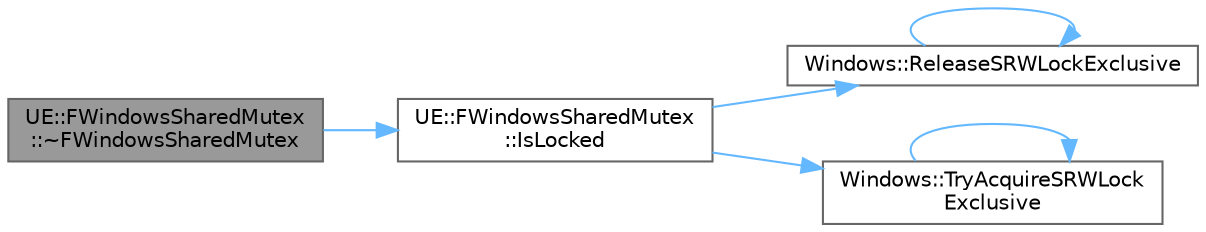 digraph "UE::FWindowsSharedMutex::~FWindowsSharedMutex"
{
 // INTERACTIVE_SVG=YES
 // LATEX_PDF_SIZE
  bgcolor="transparent";
  edge [fontname=Helvetica,fontsize=10,labelfontname=Helvetica,labelfontsize=10];
  node [fontname=Helvetica,fontsize=10,shape=box,height=0.2,width=0.4];
  rankdir="LR";
  Node1 [id="Node000001",label="UE::FWindowsSharedMutex\l::~FWindowsSharedMutex",height=0.2,width=0.4,color="gray40", fillcolor="grey60", style="filled", fontcolor="black",tooltip=" "];
  Node1 -> Node2 [id="edge1_Node000001_Node000002",color="steelblue1",style="solid",tooltip=" "];
  Node2 [id="Node000002",label="UE::FWindowsSharedMutex\l::IsLocked",height=0.2,width=0.4,color="grey40", fillcolor="white", style="filled",URL="$d2/da8/classUE_1_1FWindowsSharedMutex.html#a4bab6f9c8e605feb257e4be3de6b00fc",tooltip=" "];
  Node2 -> Node3 [id="edge2_Node000002_Node000003",color="steelblue1",style="solid",tooltip=" "];
  Node3 [id="Node000003",label="Windows::ReleaseSRWLockExclusive",height=0.2,width=0.4,color="grey40", fillcolor="white", style="filled",URL="$d5/d0f/namespaceWindows.html#a27d9e31be3ff62134906255dea44f0c4",tooltip=" "];
  Node3 -> Node3 [id="edge3_Node000003_Node000003",color="steelblue1",style="solid",tooltip=" "];
  Node2 -> Node4 [id="edge4_Node000002_Node000004",color="steelblue1",style="solid",tooltip=" "];
  Node4 [id="Node000004",label="Windows::TryAcquireSRWLock\lExclusive",height=0.2,width=0.4,color="grey40", fillcolor="white", style="filled",URL="$d5/d0f/namespaceWindows.html#a5448b43532c4d69126ae69547a6c631d",tooltip=" "];
  Node4 -> Node4 [id="edge5_Node000004_Node000004",color="steelblue1",style="solid",tooltip=" "];
}

